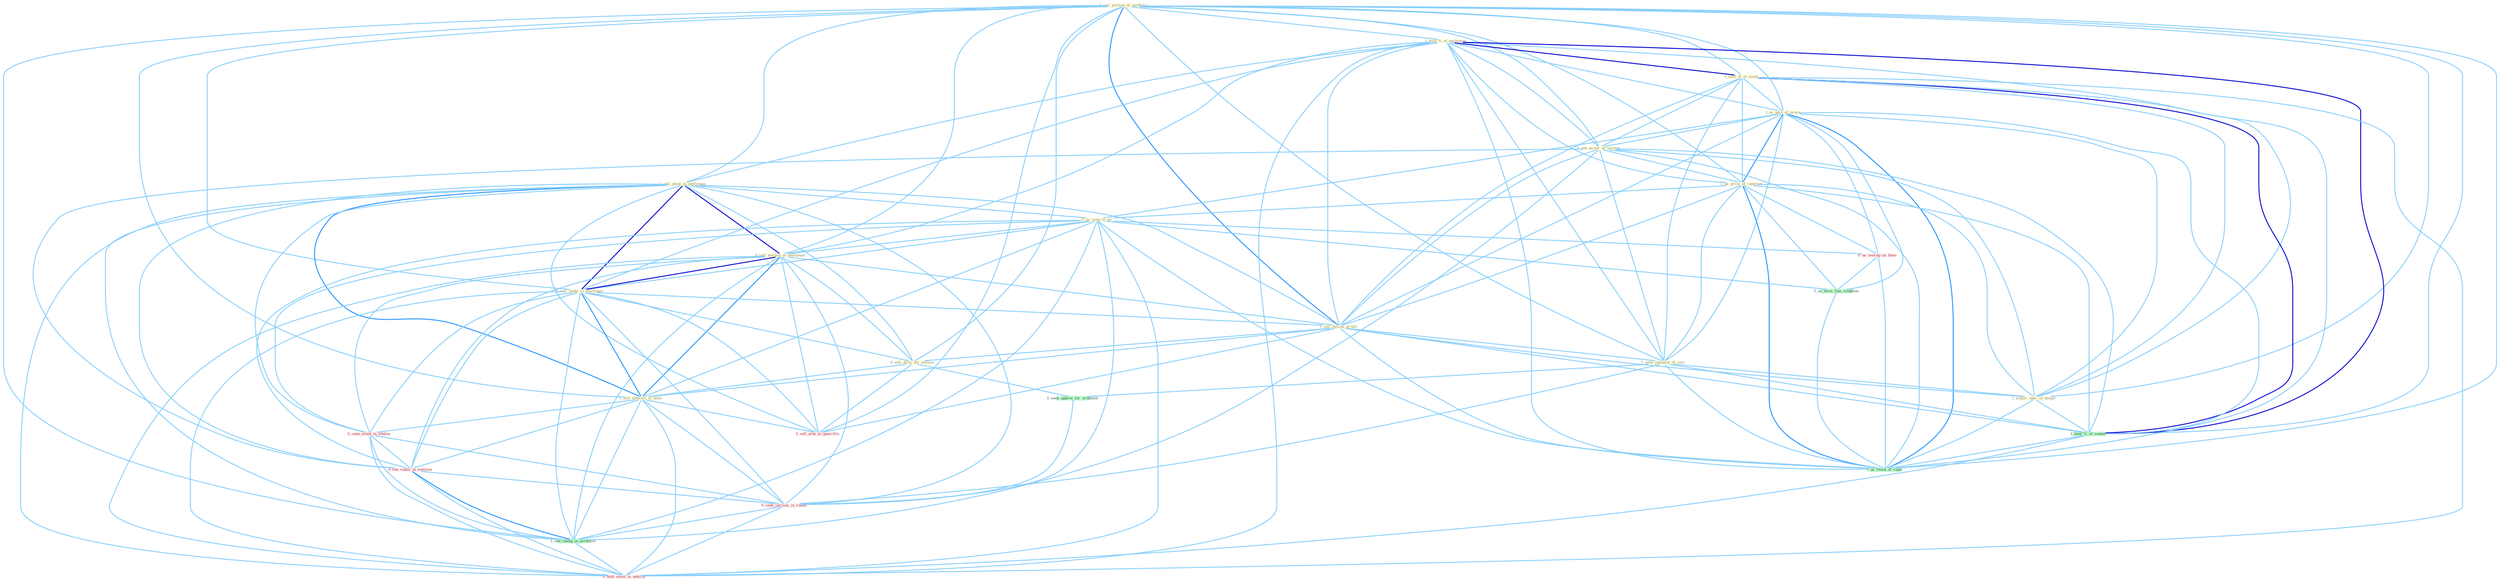 Graph G{ 
    node
    [shape=polygon,style=filled,width=.5,height=.06,color="#BDFCC9",fixedsize=true,fontsize=4,
    fontcolor="#2f4f4f"];
    {node
    [color="#ffffe0", fontcolor="#8b7d6b"] "1_sell_portion_of_portfolio " "1_hold_%_of_entitynam " "1_hold_%_of_stock " "1_us_part_of_proce " "1_see_pictur_of_section " "1_sell_plant_in_entitynam " "1_us_price_of_contract " "0_us_song_in_ad " "0_sell_machin_in_entitynam " "1_sell_stake_in_entitynam " "1_sell_billion_of_bill " "0_sell_divis_for_million " "1_seek_payment_of_cost " "1_acquir_oper_of_hospit " "1_sell_interest_in_hotel "}
{node [color="#fff0f5", fontcolor="#b22222"] "0_seen_event_in_lifetim " "0_us_averag_as_base " "0_see_vaniti_in_everyon " "0_sell_arm_to_guerrilla " "0_seek_increas_in_round " "0_hold_asset_in_anticip "}
edge [color="#B0E2FF"];

	"1_sell_portion_of_portfolio " -- "1_hold_%_of_entitynam " [w="1", color="#87cefa" ];
	"1_sell_portion_of_portfolio " -- "1_hold_%_of_stock " [w="1", color="#87cefa" ];
	"1_sell_portion_of_portfolio " -- "1_us_part_of_proce " [w="1", color="#87cefa" ];
	"1_sell_portion_of_portfolio " -- "1_see_pictur_of_section " [w="1", color="#87cefa" ];
	"1_sell_portion_of_portfolio " -- "1_sell_plant_in_entitynam " [w="1", color="#87cefa" ];
	"1_sell_portion_of_portfolio " -- "1_us_price_of_contract " [w="1", color="#87cefa" ];
	"1_sell_portion_of_portfolio " -- "0_sell_machin_in_entitynam " [w="1", color="#87cefa" ];
	"1_sell_portion_of_portfolio " -- "1_sell_stake_in_entitynam " [w="1", color="#87cefa" ];
	"1_sell_portion_of_portfolio " -- "1_sell_billion_of_bill " [w="2", color="#1e90ff" , len=0.8];
	"1_sell_portion_of_portfolio " -- "0_sell_divis_for_million " [w="1", color="#87cefa" ];
	"1_sell_portion_of_portfolio " -- "1_seek_payment_of_cost " [w="1", color="#87cefa" ];
	"1_sell_portion_of_portfolio " -- "1_acquir_oper_of_hospit " [w="1", color="#87cefa" ];
	"1_sell_portion_of_portfolio " -- "1_sell_interest_in_hotel " [w="1", color="#87cefa" ];
	"1_sell_portion_of_portfolio " -- "1_hold_%_of_ventur " [w="1", color="#87cefa" ];
	"1_sell_portion_of_portfolio " -- "0_sell_arm_to_guerrilla " [w="1", color="#87cefa" ];
	"1_sell_portion_of_portfolio " -- "1_us_stock_of_capit " [w="1", color="#87cefa" ];
	"1_sell_portion_of_portfolio " -- "1_see_chang_in_portfolio " [w="1", color="#87cefa" ];
	"1_hold_%_of_entitynam " -- "1_hold_%_of_stock " [w="3", color="#0000cd" , len=0.6];
	"1_hold_%_of_entitynam " -- "1_us_part_of_proce " [w="1", color="#87cefa" ];
	"1_hold_%_of_entitynam " -- "1_see_pictur_of_section " [w="1", color="#87cefa" ];
	"1_hold_%_of_entitynam " -- "1_sell_plant_in_entitynam " [w="1", color="#87cefa" ];
	"1_hold_%_of_entitynam " -- "1_us_price_of_contract " [w="1", color="#87cefa" ];
	"1_hold_%_of_entitynam " -- "0_sell_machin_in_entitynam " [w="1", color="#87cefa" ];
	"1_hold_%_of_entitynam " -- "1_sell_stake_in_entitynam " [w="1", color="#87cefa" ];
	"1_hold_%_of_entitynam " -- "1_sell_billion_of_bill " [w="1", color="#87cefa" ];
	"1_hold_%_of_entitynam " -- "1_seek_payment_of_cost " [w="1", color="#87cefa" ];
	"1_hold_%_of_entitynam " -- "1_acquir_oper_of_hospit " [w="1", color="#87cefa" ];
	"1_hold_%_of_entitynam " -- "1_hold_%_of_ventur " [w="3", color="#0000cd" , len=0.6];
	"1_hold_%_of_entitynam " -- "1_us_stock_of_capit " [w="1", color="#87cefa" ];
	"1_hold_%_of_entitynam " -- "0_hold_asset_in_anticip " [w="1", color="#87cefa" ];
	"1_hold_%_of_stock " -- "1_us_part_of_proce " [w="1", color="#87cefa" ];
	"1_hold_%_of_stock " -- "1_see_pictur_of_section " [w="1", color="#87cefa" ];
	"1_hold_%_of_stock " -- "1_us_price_of_contract " [w="1", color="#87cefa" ];
	"1_hold_%_of_stock " -- "1_sell_billion_of_bill " [w="1", color="#87cefa" ];
	"1_hold_%_of_stock " -- "1_seek_payment_of_cost " [w="1", color="#87cefa" ];
	"1_hold_%_of_stock " -- "1_acquir_oper_of_hospit " [w="1", color="#87cefa" ];
	"1_hold_%_of_stock " -- "1_hold_%_of_ventur " [w="3", color="#0000cd" , len=0.6];
	"1_hold_%_of_stock " -- "1_us_stock_of_capit " [w="1", color="#87cefa" ];
	"1_hold_%_of_stock " -- "0_hold_asset_in_anticip " [w="1", color="#87cefa" ];
	"1_us_part_of_proce " -- "1_see_pictur_of_section " [w="1", color="#87cefa" ];
	"1_us_part_of_proce " -- "1_us_price_of_contract " [w="2", color="#1e90ff" , len=0.8];
	"1_us_part_of_proce " -- "0_us_song_in_ad " [w="1", color="#87cefa" ];
	"1_us_part_of_proce " -- "1_sell_billion_of_bill " [w="1", color="#87cefa" ];
	"1_us_part_of_proce " -- "1_seek_payment_of_cost " [w="1", color="#87cefa" ];
	"1_us_part_of_proce " -- "1_acquir_oper_of_hospit " [w="1", color="#87cefa" ];
	"1_us_part_of_proce " -- "0_us_averag_as_base " [w="1", color="#87cefa" ];
	"1_us_part_of_proce " -- "1_us_term_like_syndrom " [w="1", color="#87cefa" ];
	"1_us_part_of_proce " -- "1_hold_%_of_ventur " [w="1", color="#87cefa" ];
	"1_us_part_of_proce " -- "1_us_stock_of_capit " [w="2", color="#1e90ff" , len=0.8];
	"1_see_pictur_of_section " -- "1_us_price_of_contract " [w="1", color="#87cefa" ];
	"1_see_pictur_of_section " -- "1_sell_billion_of_bill " [w="1", color="#87cefa" ];
	"1_see_pictur_of_section " -- "1_seek_payment_of_cost " [w="1", color="#87cefa" ];
	"1_see_pictur_of_section " -- "1_acquir_oper_of_hospit " [w="1", color="#87cefa" ];
	"1_see_pictur_of_section " -- "1_hold_%_of_ventur " [w="1", color="#87cefa" ];
	"1_see_pictur_of_section " -- "0_see_vaniti_in_everyon " [w="1", color="#87cefa" ];
	"1_see_pictur_of_section " -- "1_us_stock_of_capit " [w="1", color="#87cefa" ];
	"1_see_pictur_of_section " -- "1_see_chang_in_portfolio " [w="1", color="#87cefa" ];
	"1_sell_plant_in_entitynam " -- "0_us_song_in_ad " [w="1", color="#87cefa" ];
	"1_sell_plant_in_entitynam " -- "0_sell_machin_in_entitynam " [w="3", color="#0000cd" , len=0.6];
	"1_sell_plant_in_entitynam " -- "1_sell_stake_in_entitynam " [w="3", color="#0000cd" , len=0.6];
	"1_sell_plant_in_entitynam " -- "1_sell_billion_of_bill " [w="1", color="#87cefa" ];
	"1_sell_plant_in_entitynam " -- "0_sell_divis_for_million " [w="1", color="#87cefa" ];
	"1_sell_plant_in_entitynam " -- "1_sell_interest_in_hotel " [w="2", color="#1e90ff" , len=0.8];
	"1_sell_plant_in_entitynam " -- "0_seen_event_in_lifetim " [w="1", color="#87cefa" ];
	"1_sell_plant_in_entitynam " -- "0_see_vaniti_in_everyon " [w="1", color="#87cefa" ];
	"1_sell_plant_in_entitynam " -- "0_sell_arm_to_guerrilla " [w="1", color="#87cefa" ];
	"1_sell_plant_in_entitynam " -- "0_seek_increas_in_round " [w="1", color="#87cefa" ];
	"1_sell_plant_in_entitynam " -- "1_see_chang_in_portfolio " [w="1", color="#87cefa" ];
	"1_sell_plant_in_entitynam " -- "0_hold_asset_in_anticip " [w="1", color="#87cefa" ];
	"1_us_price_of_contract " -- "0_us_song_in_ad " [w="1", color="#87cefa" ];
	"1_us_price_of_contract " -- "1_sell_billion_of_bill " [w="1", color="#87cefa" ];
	"1_us_price_of_contract " -- "1_seek_payment_of_cost " [w="1", color="#87cefa" ];
	"1_us_price_of_contract " -- "1_acquir_oper_of_hospit " [w="1", color="#87cefa" ];
	"1_us_price_of_contract " -- "0_us_averag_as_base " [w="1", color="#87cefa" ];
	"1_us_price_of_contract " -- "1_us_term_like_syndrom " [w="1", color="#87cefa" ];
	"1_us_price_of_contract " -- "1_hold_%_of_ventur " [w="1", color="#87cefa" ];
	"1_us_price_of_contract " -- "1_us_stock_of_capit " [w="2", color="#1e90ff" , len=0.8];
	"0_us_song_in_ad " -- "0_sell_machin_in_entitynam " [w="1", color="#87cefa" ];
	"0_us_song_in_ad " -- "1_sell_stake_in_entitynam " [w="1", color="#87cefa" ];
	"0_us_song_in_ad " -- "1_sell_interest_in_hotel " [w="1", color="#87cefa" ];
	"0_us_song_in_ad " -- "0_seen_event_in_lifetim " [w="1", color="#87cefa" ];
	"0_us_song_in_ad " -- "0_us_averag_as_base " [w="1", color="#87cefa" ];
	"0_us_song_in_ad " -- "1_us_term_like_syndrom " [w="1", color="#87cefa" ];
	"0_us_song_in_ad " -- "0_see_vaniti_in_everyon " [w="1", color="#87cefa" ];
	"0_us_song_in_ad " -- "0_seek_increas_in_round " [w="1", color="#87cefa" ];
	"0_us_song_in_ad " -- "1_us_stock_of_capit " [w="1", color="#87cefa" ];
	"0_us_song_in_ad " -- "1_see_chang_in_portfolio " [w="1", color="#87cefa" ];
	"0_us_song_in_ad " -- "0_hold_asset_in_anticip " [w="1", color="#87cefa" ];
	"0_sell_machin_in_entitynam " -- "1_sell_stake_in_entitynam " [w="3", color="#0000cd" , len=0.6];
	"0_sell_machin_in_entitynam " -- "1_sell_billion_of_bill " [w="1", color="#87cefa" ];
	"0_sell_machin_in_entitynam " -- "0_sell_divis_for_million " [w="1", color="#87cefa" ];
	"0_sell_machin_in_entitynam " -- "1_sell_interest_in_hotel " [w="2", color="#1e90ff" , len=0.8];
	"0_sell_machin_in_entitynam " -- "0_seen_event_in_lifetim " [w="1", color="#87cefa" ];
	"0_sell_machin_in_entitynam " -- "0_see_vaniti_in_everyon " [w="1", color="#87cefa" ];
	"0_sell_machin_in_entitynam " -- "0_sell_arm_to_guerrilla " [w="1", color="#87cefa" ];
	"0_sell_machin_in_entitynam " -- "0_seek_increas_in_round " [w="1", color="#87cefa" ];
	"0_sell_machin_in_entitynam " -- "1_see_chang_in_portfolio " [w="1", color="#87cefa" ];
	"0_sell_machin_in_entitynam " -- "0_hold_asset_in_anticip " [w="1", color="#87cefa" ];
	"1_sell_stake_in_entitynam " -- "1_sell_billion_of_bill " [w="1", color="#87cefa" ];
	"1_sell_stake_in_entitynam " -- "0_sell_divis_for_million " [w="1", color="#87cefa" ];
	"1_sell_stake_in_entitynam " -- "1_sell_interest_in_hotel " [w="2", color="#1e90ff" , len=0.8];
	"1_sell_stake_in_entitynam " -- "0_seen_event_in_lifetim " [w="1", color="#87cefa" ];
	"1_sell_stake_in_entitynam " -- "0_see_vaniti_in_everyon " [w="1", color="#87cefa" ];
	"1_sell_stake_in_entitynam " -- "0_sell_arm_to_guerrilla " [w="1", color="#87cefa" ];
	"1_sell_stake_in_entitynam " -- "0_seek_increas_in_round " [w="1", color="#87cefa" ];
	"1_sell_stake_in_entitynam " -- "1_see_chang_in_portfolio " [w="1", color="#87cefa" ];
	"1_sell_stake_in_entitynam " -- "0_hold_asset_in_anticip " [w="1", color="#87cefa" ];
	"1_sell_billion_of_bill " -- "0_sell_divis_for_million " [w="1", color="#87cefa" ];
	"1_sell_billion_of_bill " -- "1_seek_payment_of_cost " [w="1", color="#87cefa" ];
	"1_sell_billion_of_bill " -- "1_acquir_oper_of_hospit " [w="1", color="#87cefa" ];
	"1_sell_billion_of_bill " -- "1_sell_interest_in_hotel " [w="1", color="#87cefa" ];
	"1_sell_billion_of_bill " -- "1_hold_%_of_ventur " [w="1", color="#87cefa" ];
	"1_sell_billion_of_bill " -- "0_sell_arm_to_guerrilla " [w="1", color="#87cefa" ];
	"1_sell_billion_of_bill " -- "1_us_stock_of_capit " [w="1", color="#87cefa" ];
	"0_sell_divis_for_million " -- "1_sell_interest_in_hotel " [w="1", color="#87cefa" ];
	"0_sell_divis_for_million " -- "1_seek_approv_for_withhold " [w="1", color="#87cefa" ];
	"0_sell_divis_for_million " -- "0_sell_arm_to_guerrilla " [w="1", color="#87cefa" ];
	"1_seek_payment_of_cost " -- "1_acquir_oper_of_hospit " [w="1", color="#87cefa" ];
	"1_seek_payment_of_cost " -- "1_seek_approv_for_withhold " [w="1", color="#87cefa" ];
	"1_seek_payment_of_cost " -- "1_hold_%_of_ventur " [w="1", color="#87cefa" ];
	"1_seek_payment_of_cost " -- "0_seek_increas_in_round " [w="1", color="#87cefa" ];
	"1_seek_payment_of_cost " -- "1_us_stock_of_capit " [w="1", color="#87cefa" ];
	"1_acquir_oper_of_hospit " -- "1_hold_%_of_ventur " [w="1", color="#87cefa" ];
	"1_acquir_oper_of_hospit " -- "1_us_stock_of_capit " [w="1", color="#87cefa" ];
	"1_sell_interest_in_hotel " -- "0_seen_event_in_lifetim " [w="1", color="#87cefa" ];
	"1_sell_interest_in_hotel " -- "0_see_vaniti_in_everyon " [w="1", color="#87cefa" ];
	"1_sell_interest_in_hotel " -- "0_sell_arm_to_guerrilla " [w="1", color="#87cefa" ];
	"1_sell_interest_in_hotel " -- "0_seek_increas_in_round " [w="1", color="#87cefa" ];
	"1_sell_interest_in_hotel " -- "1_see_chang_in_portfolio " [w="1", color="#87cefa" ];
	"1_sell_interest_in_hotel " -- "0_hold_asset_in_anticip " [w="1", color="#87cefa" ];
	"0_seen_event_in_lifetim " -- "0_see_vaniti_in_everyon " [w="1", color="#87cefa" ];
	"0_seen_event_in_lifetim " -- "0_seek_increas_in_round " [w="1", color="#87cefa" ];
	"0_seen_event_in_lifetim " -- "1_see_chang_in_portfolio " [w="1", color="#87cefa" ];
	"0_seen_event_in_lifetim " -- "0_hold_asset_in_anticip " [w="1", color="#87cefa" ];
	"0_us_averag_as_base " -- "1_us_term_like_syndrom " [w="1", color="#87cefa" ];
	"0_us_averag_as_base " -- "1_us_stock_of_capit " [w="1", color="#87cefa" ];
	"1_us_term_like_syndrom " -- "1_us_stock_of_capit " [w="1", color="#87cefa" ];
	"1_seek_approv_for_withhold " -- "0_seek_increas_in_round " [w="1", color="#87cefa" ];
	"1_hold_%_of_ventur " -- "1_us_stock_of_capit " [w="1", color="#87cefa" ];
	"1_hold_%_of_ventur " -- "0_hold_asset_in_anticip " [w="1", color="#87cefa" ];
	"0_see_vaniti_in_everyon " -- "0_seek_increas_in_round " [w="1", color="#87cefa" ];
	"0_see_vaniti_in_everyon " -- "1_see_chang_in_portfolio " [w="2", color="#1e90ff" , len=0.8];
	"0_see_vaniti_in_everyon " -- "0_hold_asset_in_anticip " [w="1", color="#87cefa" ];
	"0_seek_increas_in_round " -- "1_see_chang_in_portfolio " [w="1", color="#87cefa" ];
	"0_seek_increas_in_round " -- "0_hold_asset_in_anticip " [w="1", color="#87cefa" ];
	"1_see_chang_in_portfolio " -- "0_hold_asset_in_anticip " [w="1", color="#87cefa" ];
}